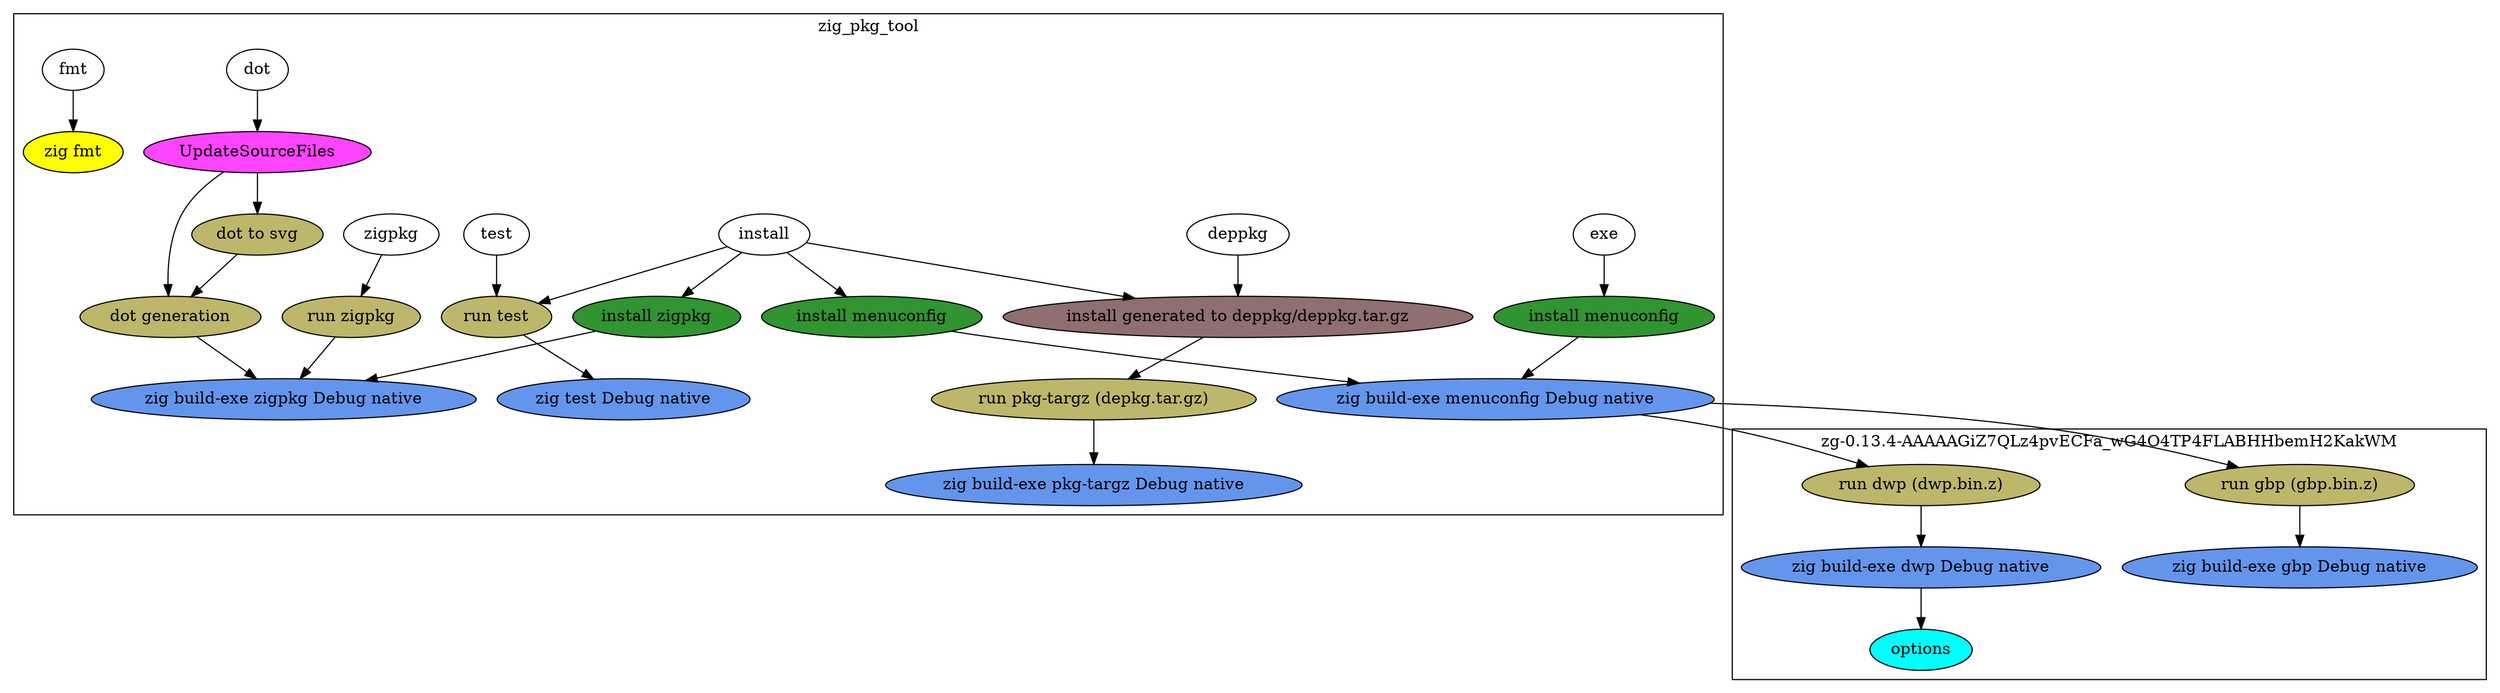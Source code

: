 digraph {
"N0" [label="install", style="filled", fillcolor="#ffffff", group="G0", tooltip="zig_pkg_tool"]
"N0" -> "N1"
"N0" -> "N2"
"N0" -> "N3"
"N0" -> "N4"
"N1" [label="install menuconfig", style="filled", fillcolor="#309430", group="G0", tooltip="zig_pkg_tool"]
"N1" -> "N5"
"N5" [label="zig build-exe menuconfig Debug native", style="filled", fillcolor="#6495ed", group="G0", tooltip="zig_pkg_tool"]
"N5" -> "N6"
"N5" -> "N7"
"N6" [label="run gbp (gbp.bin.z)", style="filled", fillcolor="#bdb76b", group="G1", tooltip="zg-0.13.4-AAAAAGiZ7QLz4pvECFa_wG4O4TP4FLABHHbemH2KakWM"]
"N6" -> "N8"
"N8" [label="zig build-exe gbp Debug native", style="filled", fillcolor="#6495ed", group="G1", tooltip="zg-0.13.4-AAAAAGiZ7QLz4pvECFa_wG4O4TP4FLABHHbemH2KakWM"]
"N7" [label="run dwp (dwp.bin.z)", style="filled", fillcolor="#bdb76b", group="G1", tooltip="zg-0.13.4-AAAAAGiZ7QLz4pvECFa_wG4O4TP4FLABHHbemH2KakWM"]
"N7" -> "N9"
"N9" [label="zig build-exe dwp Debug native", style="filled", fillcolor="#6495ed", group="G1", tooltip="zg-0.13.4-AAAAAGiZ7QLz4pvECFa_wG4O4TP4FLABHHbemH2KakWM"]
"N9" -> "N10"
"N10" [label="options", style="filled", fillcolor="#00ffff", group="G1", tooltip="zg-0.13.4-AAAAAGiZ7QLz4pvECFa_wG4O4TP4FLABHHbemH2KakWM"]
"N2" [label="install generated to deppkg/deppkg.tar.gz", style="filled", fillcolor="#8f6f6f", group="G0", tooltip="zig_pkg_tool"]
"N2" -> "N11"
"N11" [label="run pkg-targz (depkg.tar.gz)", style="filled", fillcolor="#bdb76b", group="G0", tooltip="zig_pkg_tool"]
"N11" -> "N12"
"N12" [label="zig build-exe pkg-targz Debug native", style="filled", fillcolor="#6495ed", group="G0", tooltip="zig_pkg_tool"]
"N3" [label="install zigpkg", style="filled", fillcolor="#309430", group="G0", tooltip="zig_pkg_tool"]
"N3" -> "N13"
"N13" [label="zig build-exe zigpkg Debug native", style="filled", fillcolor="#6495ed", group="G0", tooltip="zig_pkg_tool"]
"N4" [label="run test", style="filled", fillcolor="#bdb76b", group="G0", tooltip="zig_pkg_tool"]
"N4" -> "N14"
"N14" [label="zig test Debug native", style="filled", fillcolor="#6495ed", group="G0", tooltip="zig_pkg_tool"]
"N15" [label="exe", style="filled", fillcolor="#ffffff", group="G0", tooltip="zig_pkg_tool"]
"N15" -> "N16"
"N16" [label="install menuconfig", style="filled", fillcolor="#309430", group="G0", tooltip="zig_pkg_tool"]
"N16" -> "N5"
"N17" [label="deppkg", style="filled", fillcolor="#ffffff", group="G0", tooltip="zig_pkg_tool"]
"N17" -> "N2"
"N18" [label="zigpkg", style="filled", fillcolor="#ffffff", group="G0", tooltip="zig_pkg_tool"]
"N18" -> "N19"
"N19" [label="run zigpkg", style="filled", fillcolor="#bdb76b", group="G0", tooltip="zig_pkg_tool"]
"N19" -> "N13"
"N20" [label="dot", style="filled", fillcolor="#ffffff", group="G0", tooltip="zig_pkg_tool"]
"N20" -> "N21"
"N21" [label="UpdateSourceFiles", style="filled", fillcolor="#ff44ff", group="G0", tooltip="zig_pkg_tool"]
"N21" -> "N22"
"N21" -> "N23"
"N22" [label="dot generation", style="filled", fillcolor="#bdb76b", group="G0", tooltip="zig_pkg_tool"]
"N22" -> "N13"
"N23" [label="dot to svg", style="filled", fillcolor="#bdb76b", group="G0", tooltip="zig_pkg_tool"]
"N23" -> "N22"
"N24" [label="test", style="filled", fillcolor="#ffffff", group="G0", tooltip="zig_pkg_tool"]
"N24" -> "N4"
"N25" [label="fmt", style="filled", fillcolor="#ffffff", group="G0", tooltip="zig_pkg_tool"]
"N25" -> "N26"
"N26" [label="zig fmt", style="filled", fillcolor="#ffff00", group="G0", tooltip="zig_pkg_tool"]
subgraph cluster_0 {
  cluster = true
  label = "zig_pkg_tool"
  "N0"
  "N1"
  "N2"
  "N3"
  "N4"
  "N5"
  "N11"
  "N12"
  "N13"
  "N14"
  "N15"
  "N16"
  "N17"
  "N18"
  "N19"
  "N20"
  "N21"
  "N22"
  "N23"
  "N24"
  "N25"
  "N26"
}
subgraph cluster_1 {
  cluster = true
  label = "zg-0.13.4-AAAAAGiZ7QLz4pvECFa_wG4O4TP4FLABHHbemH2KakWM"
  "N6"
  "N7"
  "N8"
  "N9"
  "N10"
}
}
